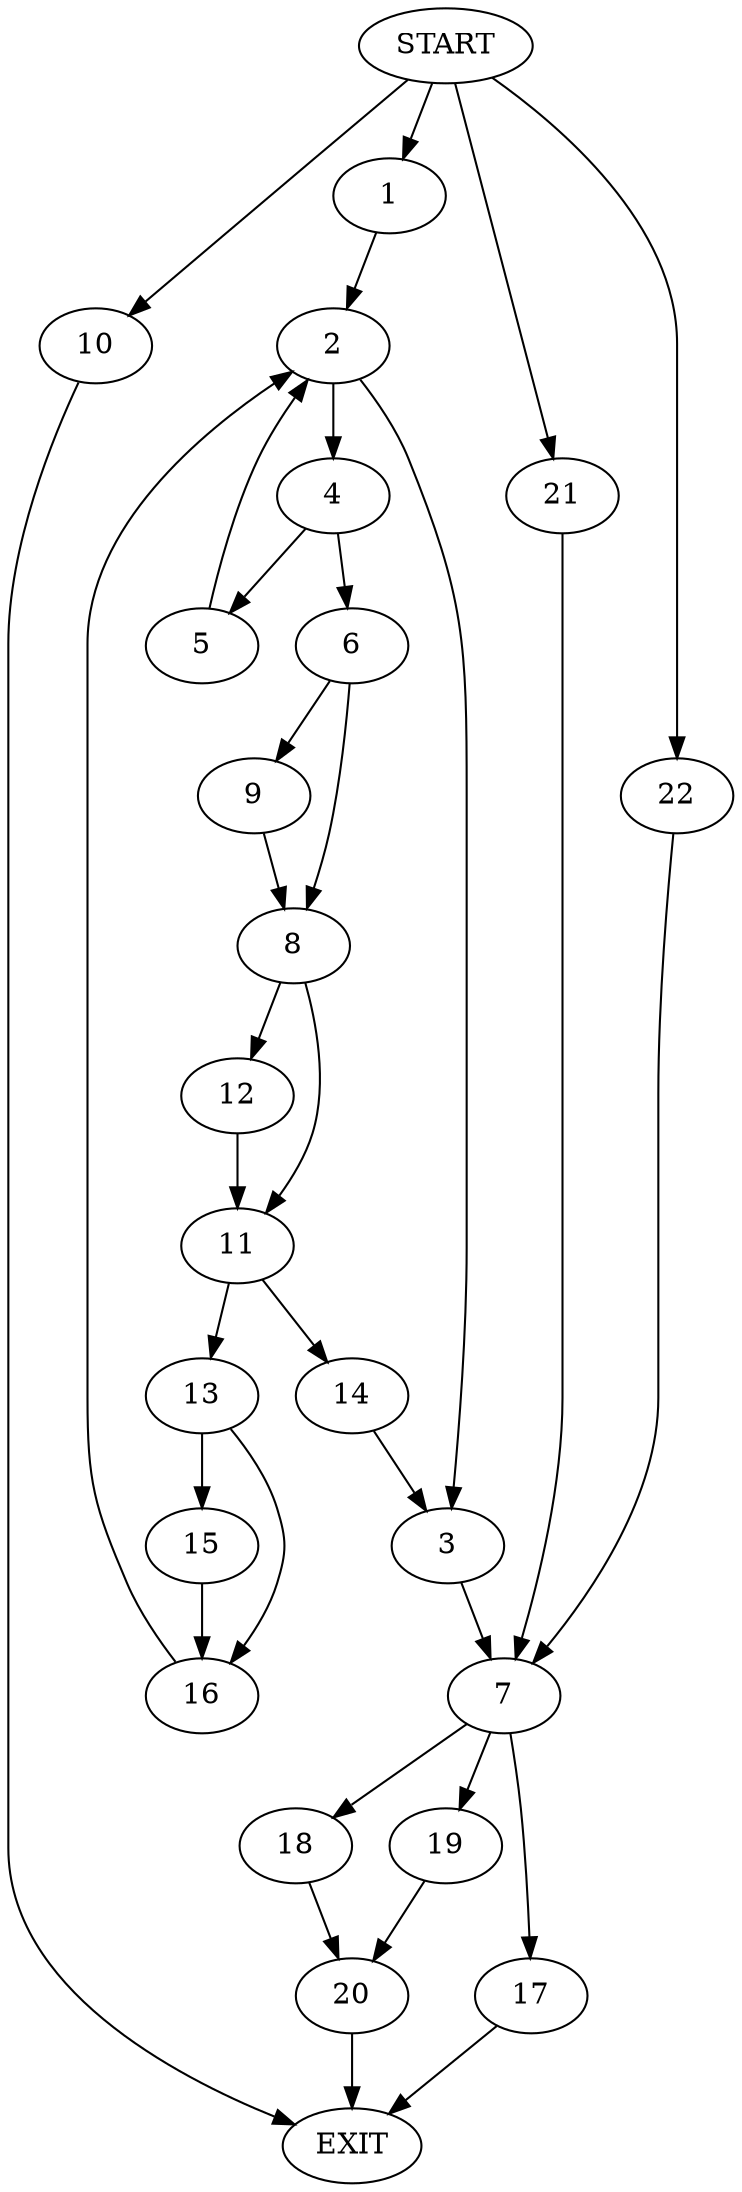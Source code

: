 digraph {
0 [label="START"]
23 [label="EXIT"]
0 -> 1
1 -> 2
2 -> 3
2 -> 4
4 -> 5
4 -> 6
3 -> 7
5 -> 2
6 -> 8
6 -> 9
0 -> 10
10 -> 23
9 -> 8
8 -> 11
8 -> 12
12 -> 11
11 -> 13
11 -> 14
14 -> 3
13 -> 15
13 -> 16
15 -> 16
16 -> 2
7 -> 17
7 -> 18
7 -> 19
18 -> 20
20 -> 23
0 -> 21
21 -> 7
19 -> 20
0 -> 22
22 -> 7
17 -> 23
}
